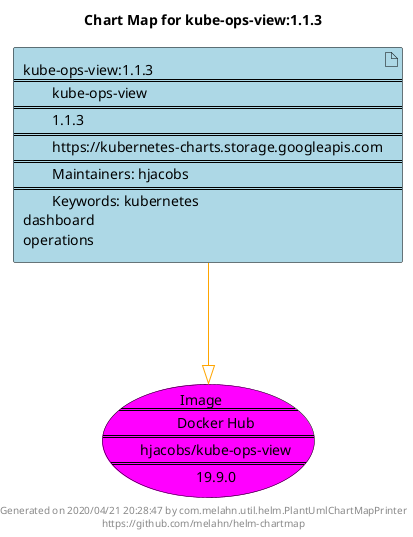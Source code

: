 @startuml
skinparam linetype ortho
skinparam backgroundColor white
skinparam usecaseBorderColor black
skinparam usecaseArrowColor LightSlateGray
skinparam artifactBorderColor black
skinparam artifactArrowColor LightSlateGray

title Chart Map for kube-ops-view:1.1.3

'There is one referenced Helm Chart
artifact "kube-ops-view:1.1.3\n====\n\tkube-ops-view\n====\n\t1.1.3\n====\n\thttps://kubernetes-charts.storage.googleapis.com\n====\n\tMaintainers: hjacobs\n====\n\tKeywords: kubernetes\ndashboard\noperations" as kube_ops_view_1_1_3 #LightBlue

'There is one referenced Docker Image
usecase "Image\n====\n\tDocker Hub\n====\n\thjacobs/kube-ops-view\n====\n\t19.9.0" as hjacobs_kube_ops_view_19_9_0 #Fuchsia

'Chart Dependencies
kube_ops_view_1_1_3--[#orange]-|>hjacobs_kube_ops_view_19_9_0

center footer Generated on 2020/04/21 20:28:47 by com.melahn.util.helm.PlantUmlChartMapPrinter\nhttps://github.com/melahn/helm-chartmap
@enduml
